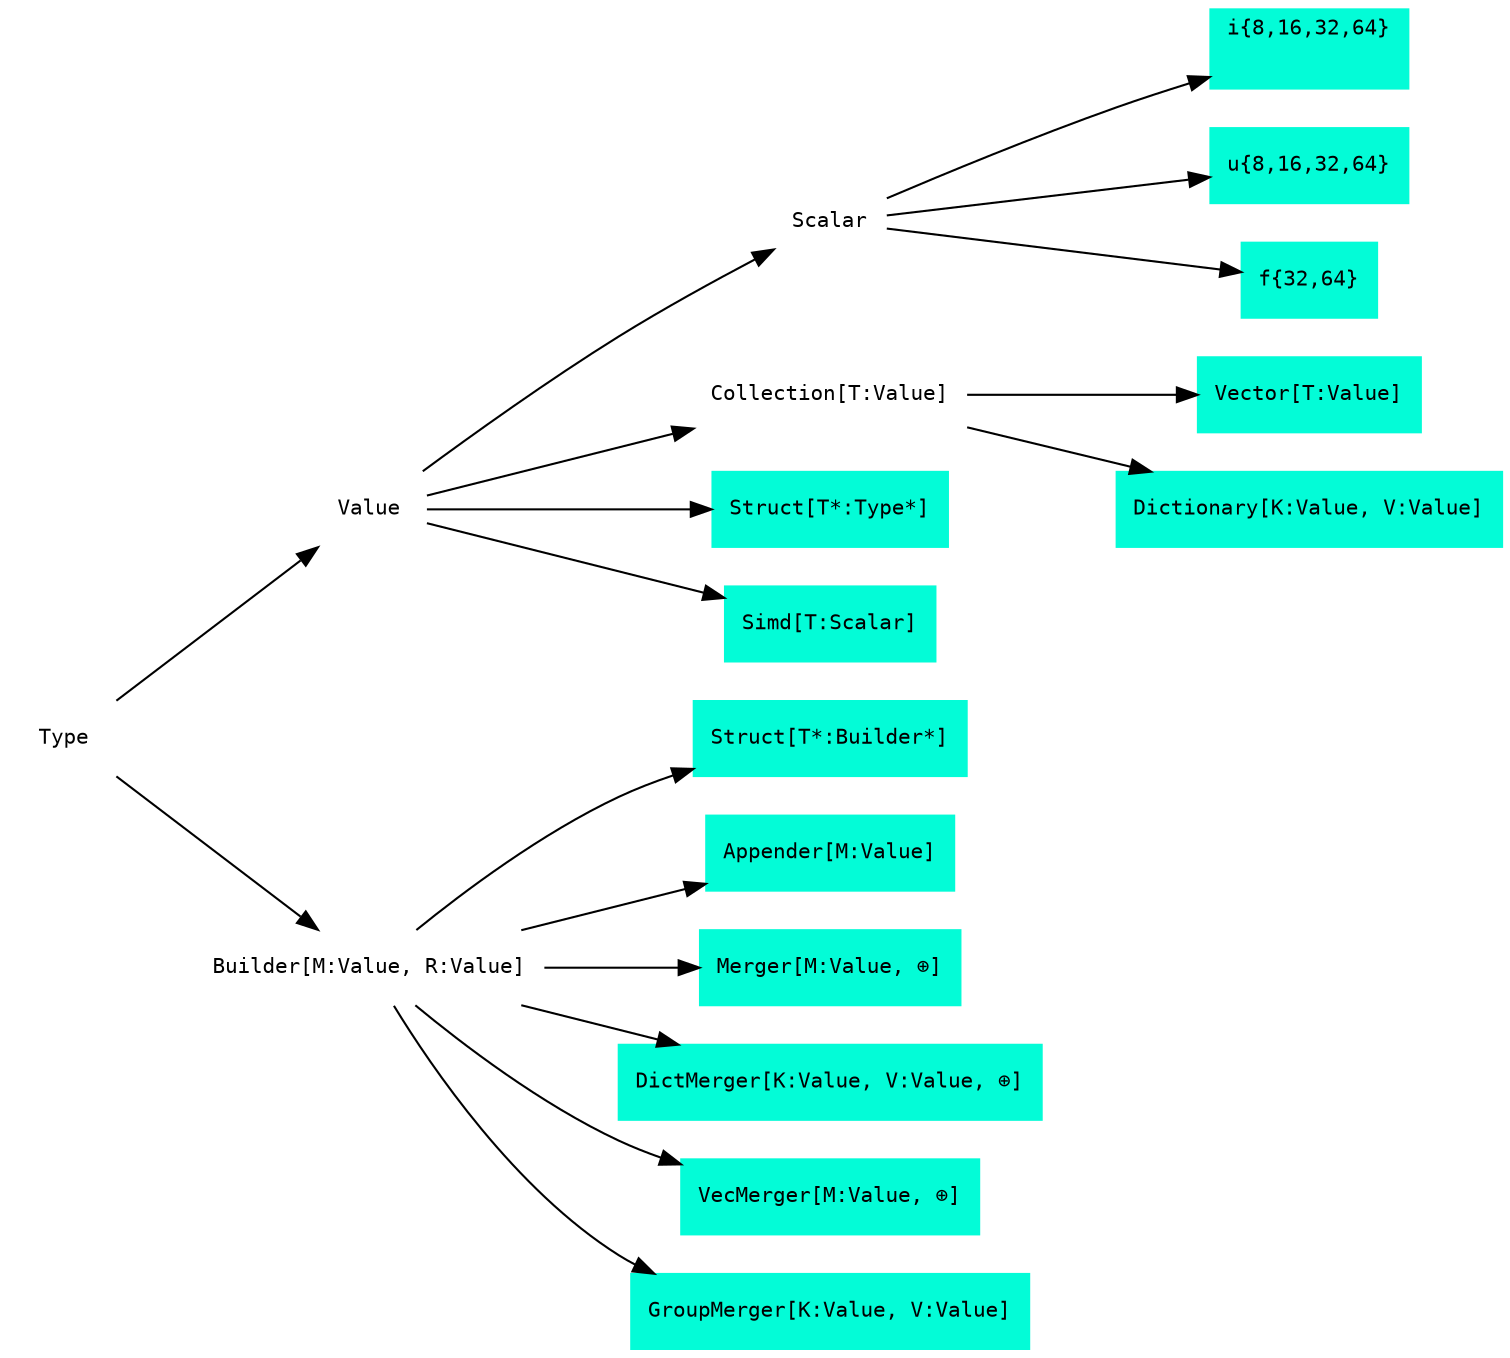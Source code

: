 digraph types {

  rankdir = LR;
  graph [
    fontname="monospace";
    fontsize = 10;
    bgcolor=transparent;
  ];

  node [
    fontname = "monospace";
    fontsize = 10;
    shape = "record";
    style=filled;
    color="#03fcd7";
    weight=100;
  ]


  type           [ color =  white, label = "Type" ];
  value          [ color =  white, label = "Value" ];
  scalar         [ color =  white, label = "Scalar" ];
  collection     [ color =  white, label = "Collection[T:Value]" ];
  builder        [ color =  white, label = "Builder[M:Value, R:Value]" ];

  struct         [ label = "Struct[T*:Type*]" ];
  builder_struct [ label = "Struct[T*:Builder*]" ];
  simd           [ label = "Simd[T:Scalar]" ];

  i32            [ label = "i\{8,16,32,64\}|" ];
  u32            [ label = "u\{8,16,32,64\}" ];
  f32            [ label = "f\{32,64\}" ];

  vector         [ label = "Vector[T:Value]" ];
  dictionary     [ label = "Dictionary[K:Value, V:Value]" ];

  appender       [ label = "Appender[M:Value]" ];
  merger         [ label = "Merger[M:Value, ⊕]" ];
  dictmerger     [ label = "DictMerger[K:Value, V:Value, ⊕]" ];
  vecmerger      [ label = "VecMerger[M:Value, ⊕]" ];
  groupmerger    [ label = "GroupMerger[K:Value, V:Value]" ];

  subgraph types {
    type -> builder;
    type -> value;

    subgraph values {

      value -> scalar;
      value -> collection;
      value -> simd;
      value -> struct;

      subgraph scalars {
        scalar -> i32;
        scalar -> u32;
        scalar -> f32;
      };

      subgraph collections {
        collection -> vector;
        collection -> dictionary;
      };
    };

    subgraph builders {
      builder -> appender;
      builder -> merger;
      builder -> dictmerger;
      builder -> vecmerger;
      builder -> groupmerger;
      builder -> builder_struct;
    };
  };

}

